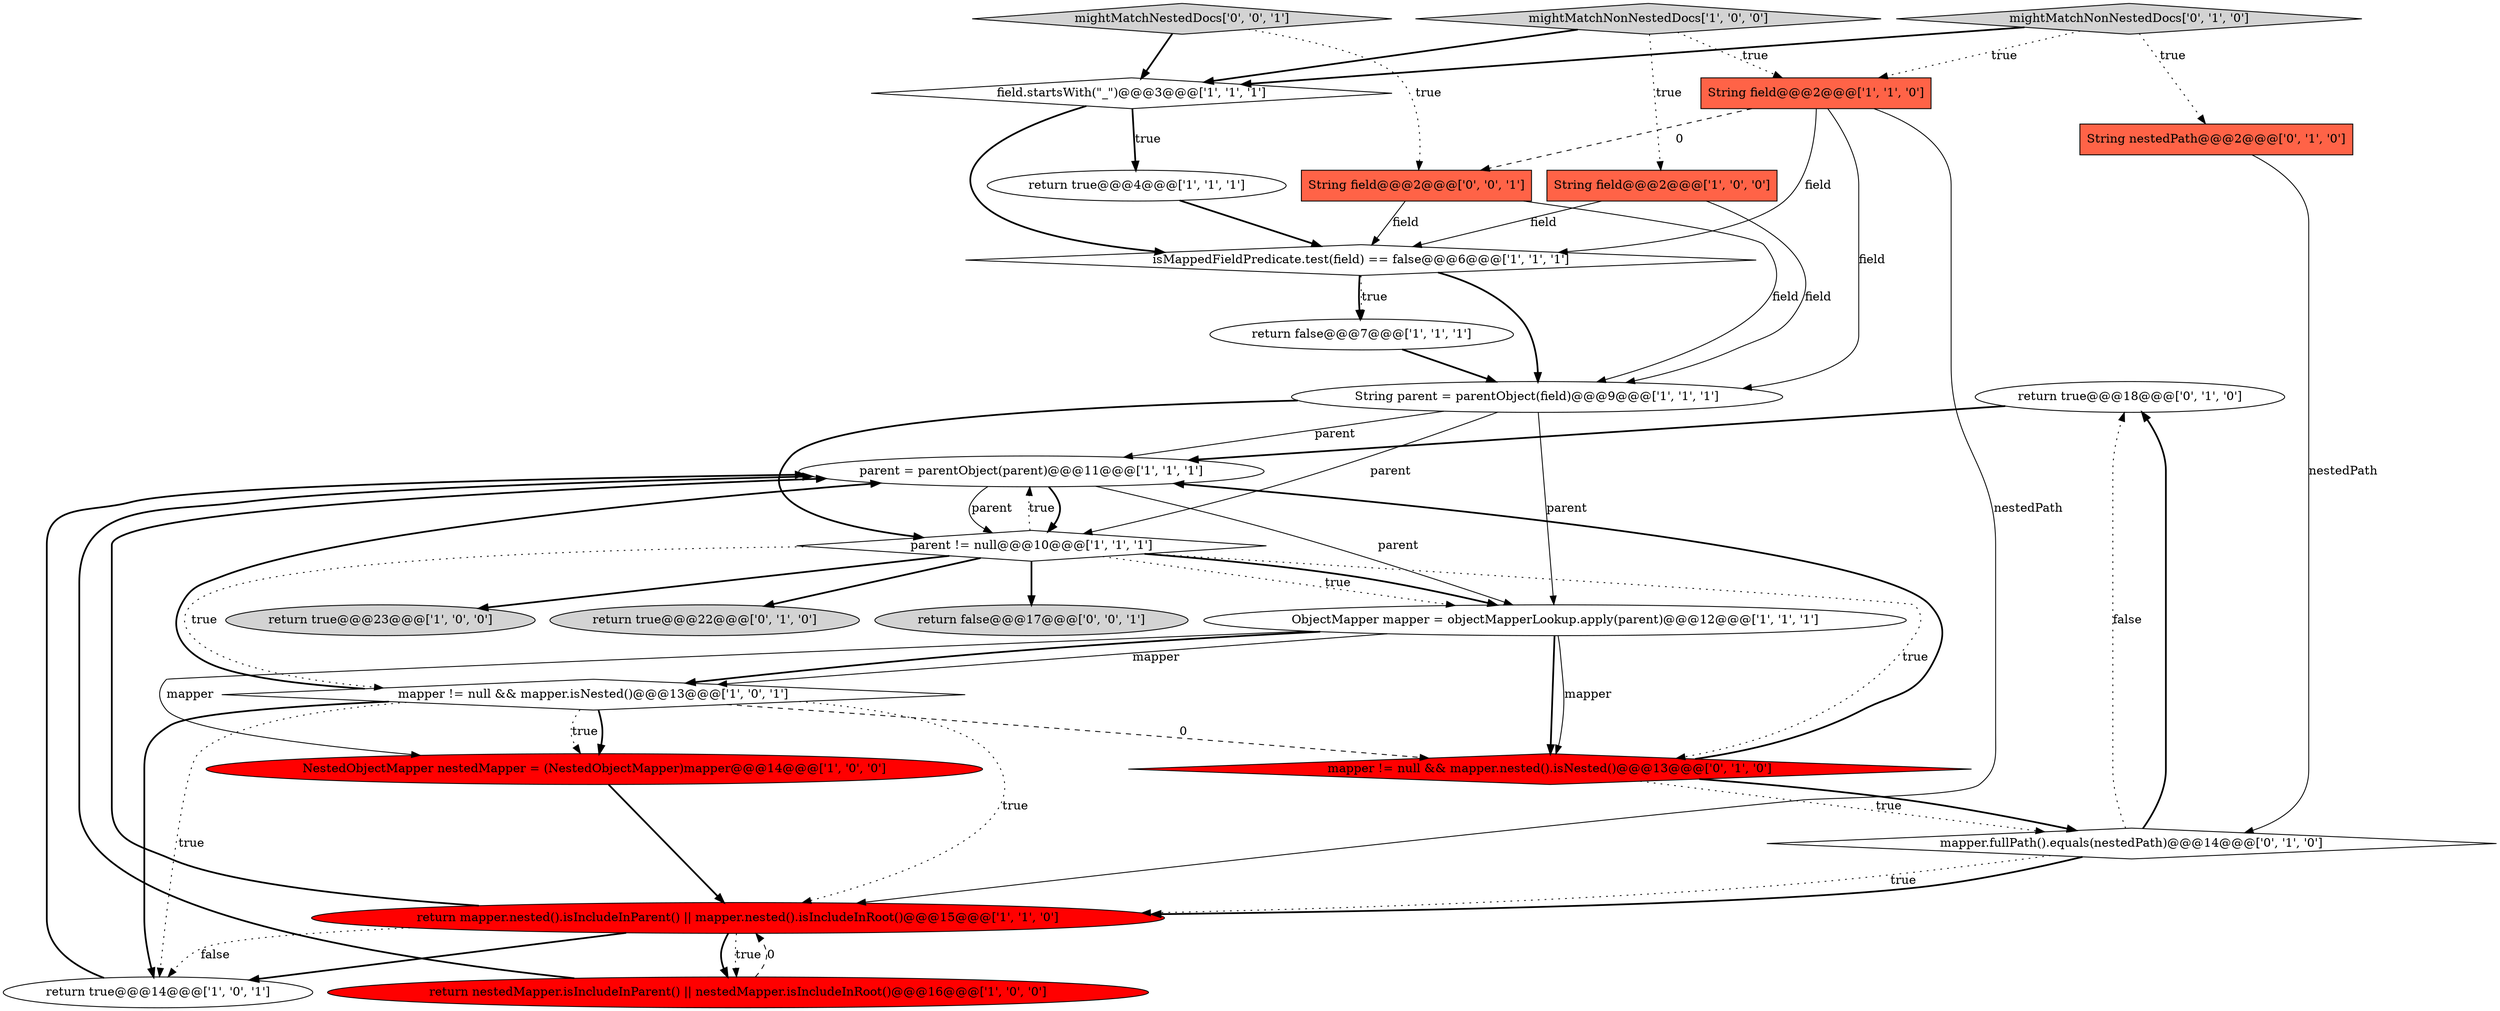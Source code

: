 digraph {
20 [style = filled, label = "return true@@@18@@@['0', '1', '0']", fillcolor = white, shape = ellipse image = "AAA0AAABBB2BBB"];
17 [style = filled, label = "mapper != null && mapper.nested().isNested()@@@13@@@['0', '1', '0']", fillcolor = red, shape = diamond image = "AAA1AAABBB2BBB"];
4 [style = filled, label = "String field@@@2@@@['1', '1', '0']", fillcolor = tomato, shape = box image = "AAA0AAABBB1BBB"];
23 [style = filled, label = "String field@@@2@@@['0', '0', '1']", fillcolor = tomato, shape = box image = "AAA0AAABBB3BBB"];
16 [style = filled, label = "parent != null@@@10@@@['1', '1', '1']", fillcolor = white, shape = diamond image = "AAA0AAABBB1BBB"];
3 [style = filled, label = "return true@@@14@@@['1', '0', '1']", fillcolor = white, shape = ellipse image = "AAA0AAABBB1BBB"];
7 [style = filled, label = "return mapper.nested().isIncludeInParent() || mapper.nested().isIncludeInRoot()@@@15@@@['1', '1', '0']", fillcolor = red, shape = ellipse image = "AAA1AAABBB1BBB"];
1 [style = filled, label = "isMappedFieldPredicate.test(field) == false@@@6@@@['1', '1', '1']", fillcolor = white, shape = diamond image = "AAA0AAABBB1BBB"];
0 [style = filled, label = "return false@@@7@@@['1', '1', '1']", fillcolor = white, shape = ellipse image = "AAA0AAABBB1BBB"];
2 [style = filled, label = "String field@@@2@@@['1', '0', '0']", fillcolor = tomato, shape = box image = "AAA0AAABBB1BBB"];
12 [style = filled, label = "return true@@@4@@@['1', '1', '1']", fillcolor = white, shape = ellipse image = "AAA0AAABBB1BBB"];
18 [style = filled, label = "return true@@@22@@@['0', '1', '0']", fillcolor = lightgray, shape = ellipse image = "AAA0AAABBB2BBB"];
6 [style = filled, label = "NestedObjectMapper nestedMapper = (NestedObjectMapper)mapper@@@14@@@['1', '0', '0']", fillcolor = red, shape = ellipse image = "AAA1AAABBB1BBB"];
8 [style = filled, label = "return nestedMapper.isIncludeInParent() || nestedMapper.isIncludeInRoot()@@@16@@@['1', '0', '0']", fillcolor = red, shape = ellipse image = "AAA1AAABBB1BBB"];
11 [style = filled, label = "parent = parentObject(parent)@@@11@@@['1', '1', '1']", fillcolor = white, shape = ellipse image = "AAA0AAABBB1BBB"];
10 [style = filled, label = "field.startsWith(\"_\")@@@3@@@['1', '1', '1']", fillcolor = white, shape = diamond image = "AAA0AAABBB1BBB"];
15 [style = filled, label = "mapper != null && mapper.isNested()@@@13@@@['1', '0', '1']", fillcolor = white, shape = diamond image = "AAA0AAABBB1BBB"];
25 [style = filled, label = "return false@@@17@@@['0', '0', '1']", fillcolor = lightgray, shape = ellipse image = "AAA0AAABBB3BBB"];
5 [style = filled, label = "String parent = parentObject(field)@@@9@@@['1', '1', '1']", fillcolor = white, shape = ellipse image = "AAA0AAABBB1BBB"];
14 [style = filled, label = "ObjectMapper mapper = objectMapperLookup.apply(parent)@@@12@@@['1', '1', '1']", fillcolor = white, shape = ellipse image = "AAA0AAABBB1BBB"];
24 [style = filled, label = "mightMatchNestedDocs['0', '0', '1']", fillcolor = lightgray, shape = diamond image = "AAA0AAABBB3BBB"];
9 [style = filled, label = "return true@@@23@@@['1', '0', '0']", fillcolor = lightgray, shape = ellipse image = "AAA0AAABBB1BBB"];
19 [style = filled, label = "String nestedPath@@@2@@@['0', '1', '0']", fillcolor = tomato, shape = box image = "AAA0AAABBB2BBB"];
22 [style = filled, label = "mightMatchNonNestedDocs['0', '1', '0']", fillcolor = lightgray, shape = diamond image = "AAA0AAABBB2BBB"];
13 [style = filled, label = "mightMatchNonNestedDocs['1', '0', '0']", fillcolor = lightgray, shape = diamond image = "AAA0AAABBB1BBB"];
21 [style = filled, label = "mapper.fullPath().equals(nestedPath)@@@14@@@['0', '1', '0']", fillcolor = white, shape = diamond image = "AAA0AAABBB2BBB"];
1->5 [style = bold, label=""];
24->10 [style = bold, label=""];
11->16 [style = bold, label=""];
13->10 [style = bold, label=""];
2->5 [style = solid, label="field"];
10->12 [style = dotted, label="true"];
22->19 [style = dotted, label="true"];
16->18 [style = bold, label=""];
7->11 [style = bold, label=""];
21->20 [style = dotted, label="false"];
14->15 [style = solid, label="mapper"];
7->3 [style = dotted, label="false"];
16->17 [style = dotted, label="true"];
3->11 [style = bold, label=""];
11->16 [style = solid, label="parent"];
14->17 [style = bold, label=""];
16->25 [style = bold, label=""];
4->7 [style = solid, label="nestedPath"];
15->6 [style = bold, label=""];
1->0 [style = bold, label=""];
23->5 [style = solid, label="field"];
20->11 [style = bold, label=""];
15->7 [style = dotted, label="true"];
7->8 [style = bold, label=""];
12->1 [style = bold, label=""];
15->3 [style = bold, label=""];
5->11 [style = solid, label="parent"];
7->3 [style = bold, label=""];
19->21 [style = solid, label="nestedPath"];
15->3 [style = dotted, label="true"];
13->2 [style = dotted, label="true"];
5->16 [style = bold, label=""];
21->20 [style = bold, label=""];
24->23 [style = dotted, label="true"];
15->11 [style = bold, label=""];
4->5 [style = solid, label="field"];
5->14 [style = solid, label="parent"];
10->12 [style = bold, label=""];
15->6 [style = dotted, label="true"];
8->7 [style = dashed, label="0"];
21->7 [style = dotted, label="true"];
16->14 [style = dotted, label="true"];
14->6 [style = solid, label="mapper"];
5->16 [style = solid, label="parent"];
22->10 [style = bold, label=""];
4->1 [style = solid, label="field"];
21->7 [style = bold, label=""];
16->14 [style = bold, label=""];
15->17 [style = dashed, label="0"];
14->15 [style = bold, label=""];
2->1 [style = solid, label="field"];
23->1 [style = solid, label="field"];
1->0 [style = dotted, label="true"];
6->7 [style = bold, label=""];
14->17 [style = solid, label="mapper"];
16->11 [style = dotted, label="true"];
7->8 [style = dotted, label="true"];
17->21 [style = dotted, label="true"];
22->4 [style = dotted, label="true"];
10->1 [style = bold, label=""];
8->11 [style = bold, label=""];
16->9 [style = bold, label=""];
17->21 [style = bold, label=""];
13->4 [style = dotted, label="true"];
11->14 [style = solid, label="parent"];
4->23 [style = dashed, label="0"];
0->5 [style = bold, label=""];
16->15 [style = dotted, label="true"];
17->11 [style = bold, label=""];
}
